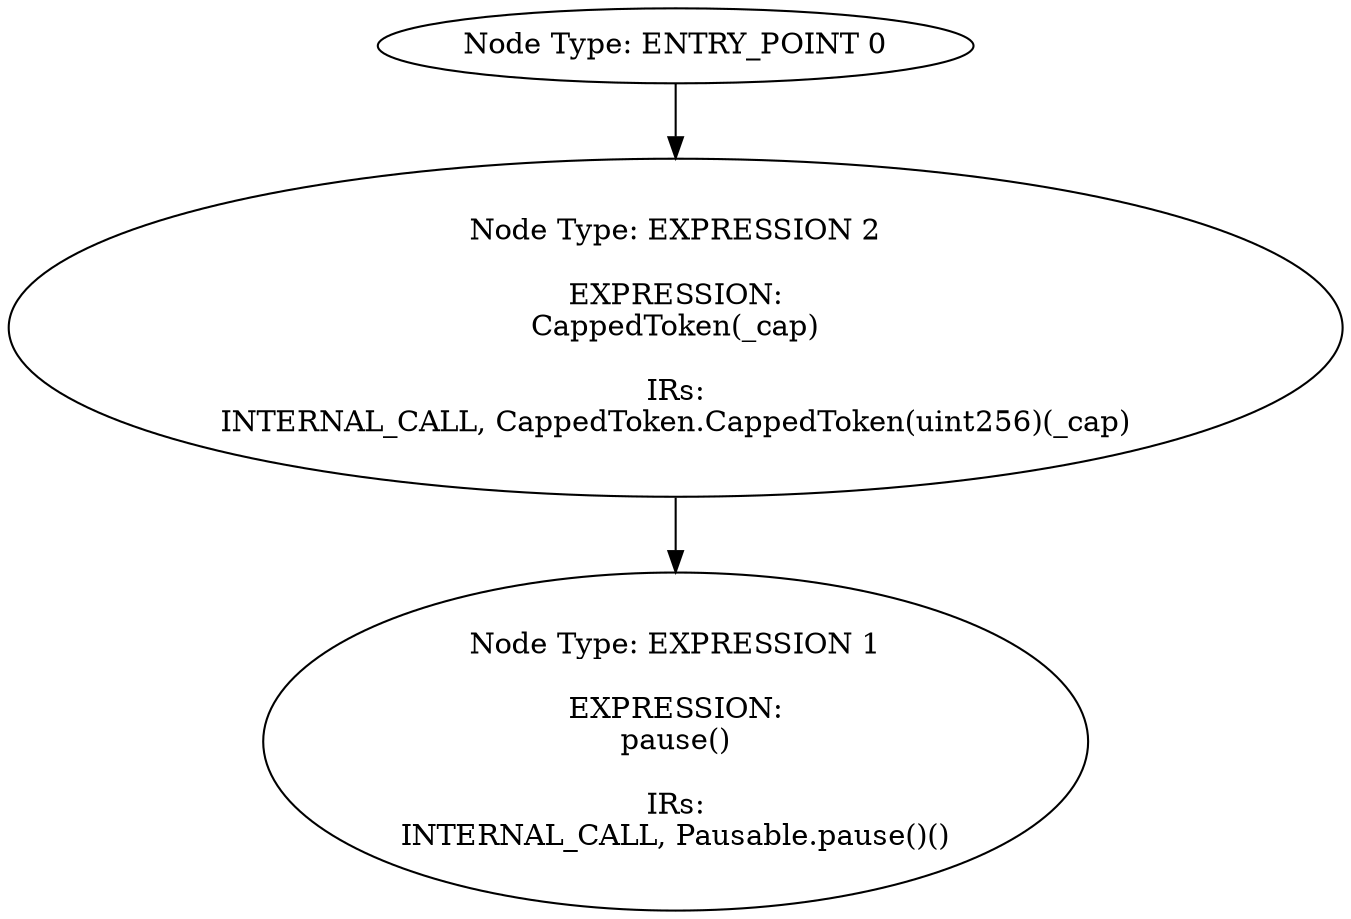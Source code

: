 digraph{
0[label="Node Type: ENTRY_POINT 0
"];
0->2;
1[label="Node Type: EXPRESSION 1

EXPRESSION:
pause()

IRs:
INTERNAL_CALL, Pausable.pause()()"];
2[label="Node Type: EXPRESSION 2

EXPRESSION:
CappedToken(_cap)

IRs:
INTERNAL_CALL, CappedToken.CappedToken(uint256)(_cap)"];
2->1;
}
